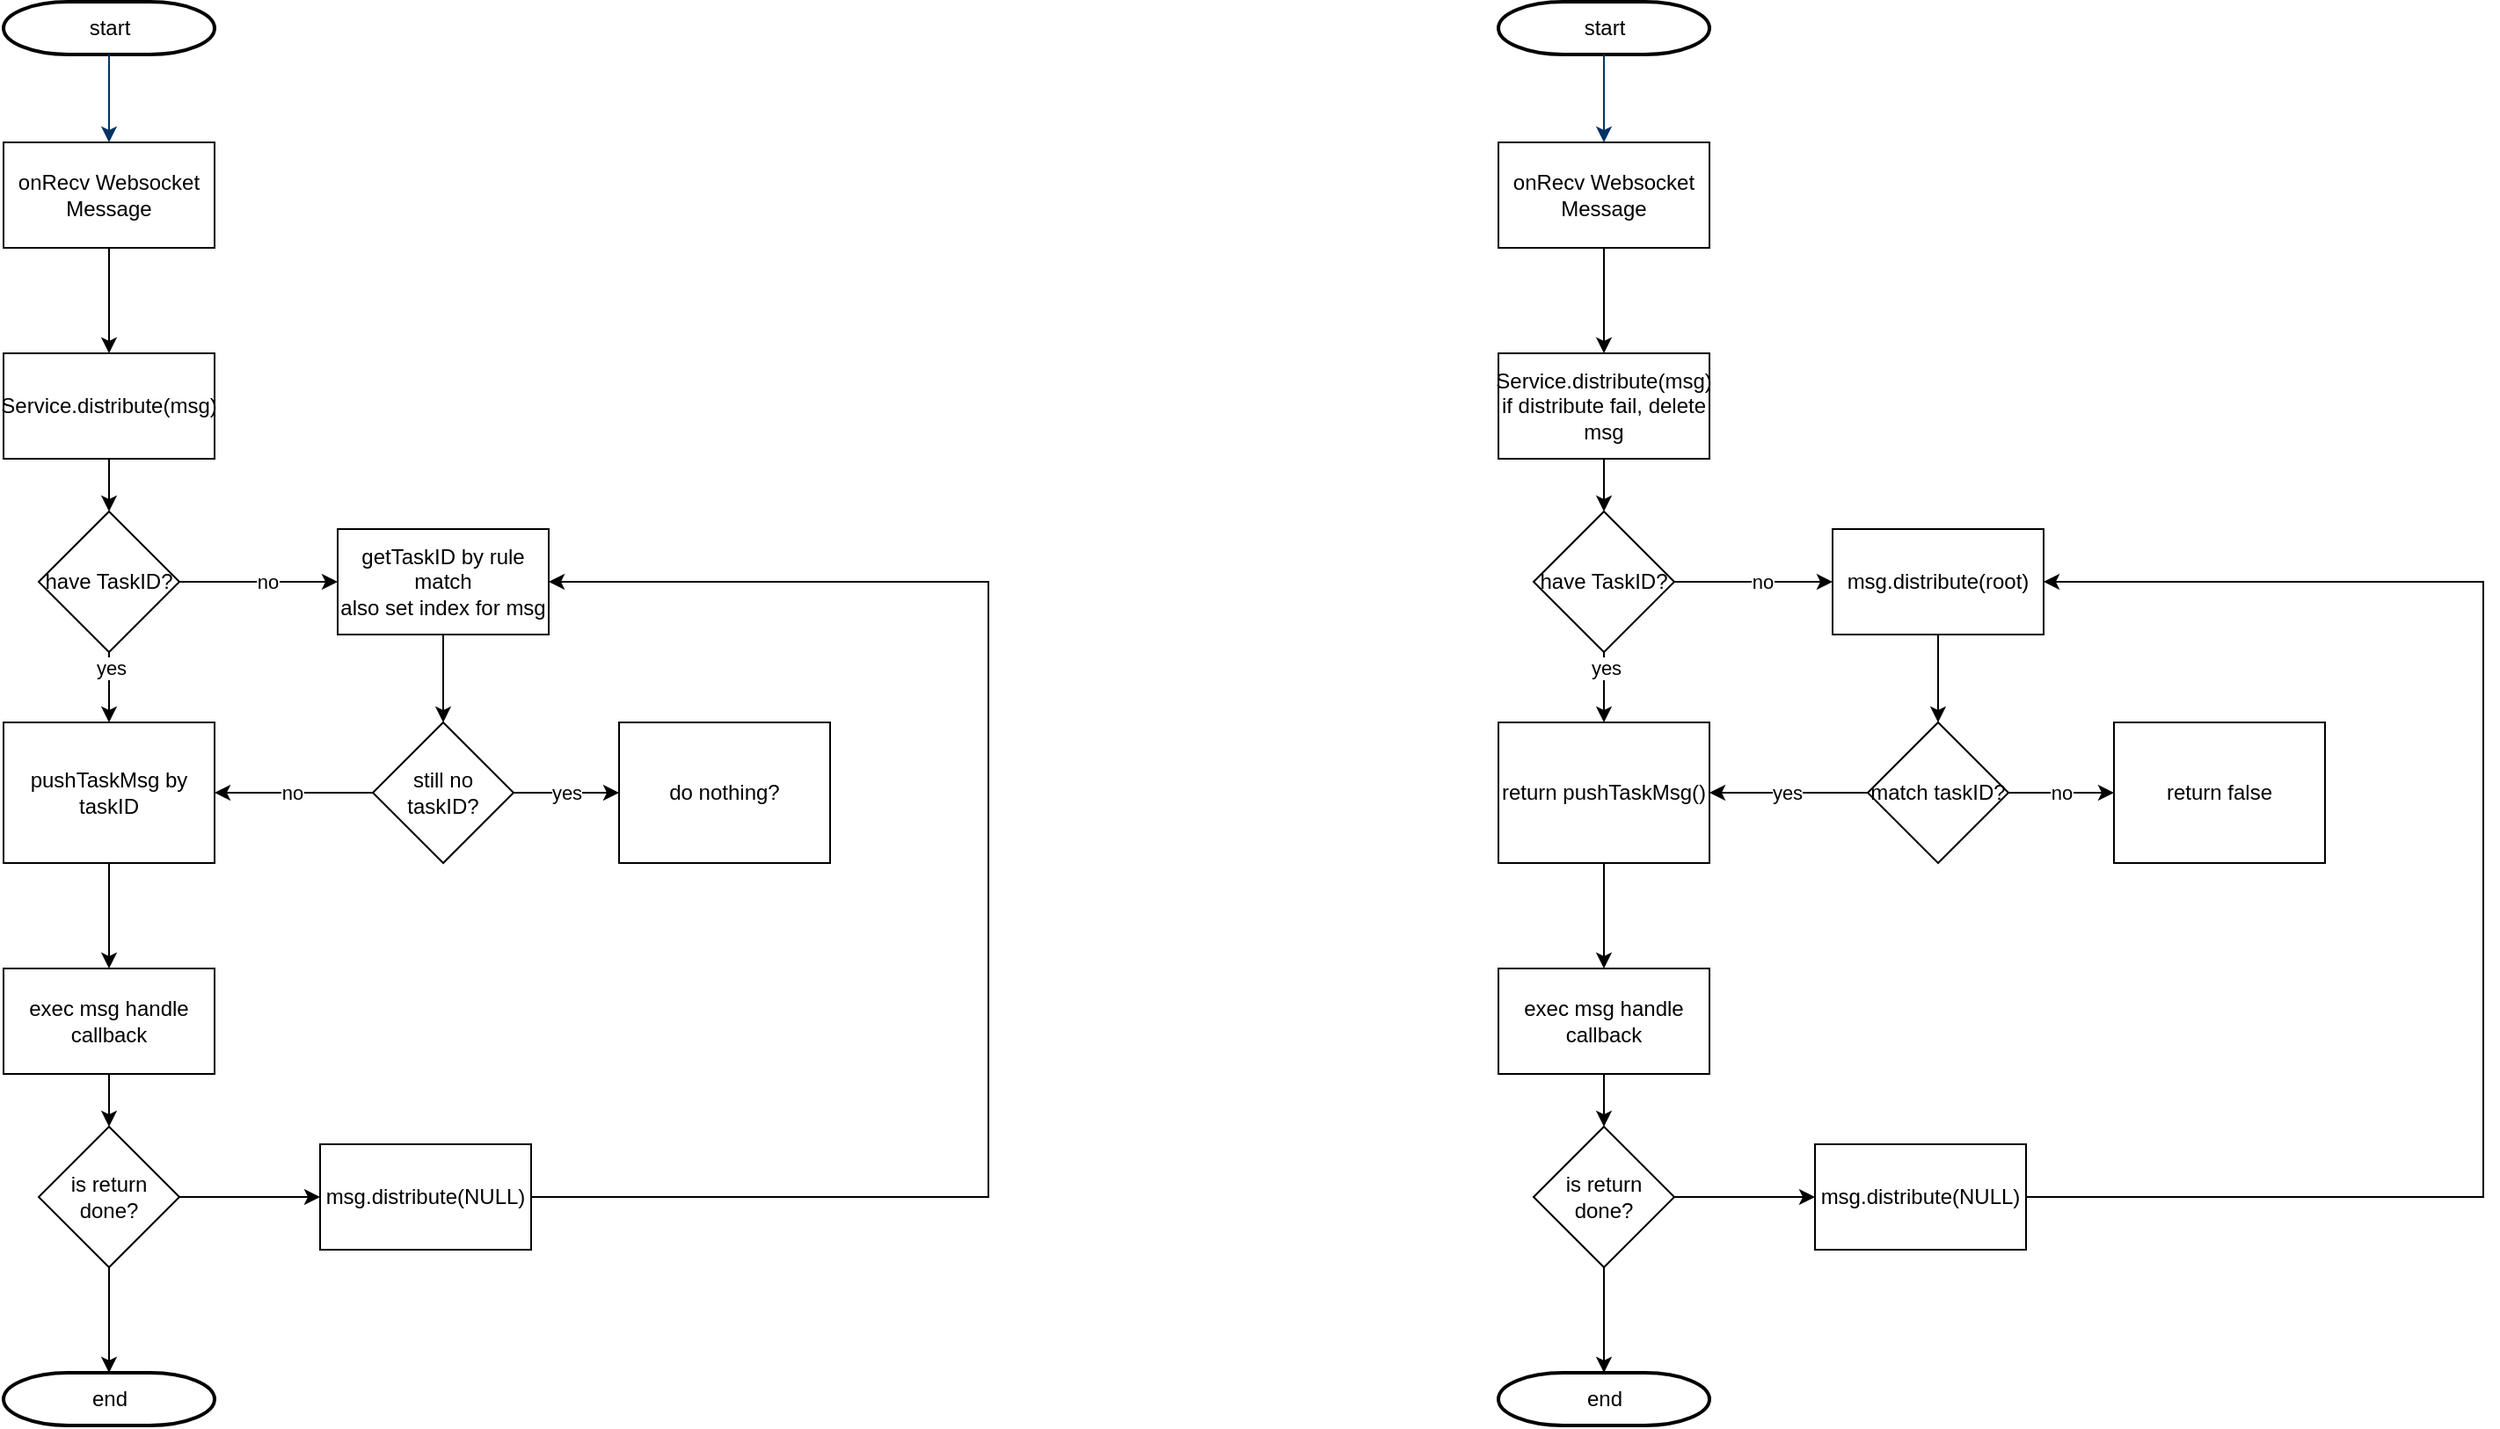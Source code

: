 <mxfile version="24.6.5" type="github">
  <diagram id="6a731a19-8d31-9384-78a2-239565b7b9f0" name="Page-1">
    <mxGraphModel dx="1434" dy="738" grid="1" gridSize="10" guides="1" tooltips="1" connect="1" arrows="1" fold="1" page="1" pageScale="1" pageWidth="2336" pageHeight="1654" background="none" math="0" shadow="0">
      <root>
        <mxCell id="0" />
        <mxCell id="1" parent="0" />
        <mxCell id="2" value="start" style="shape=mxgraph.flowchart.terminator;strokeWidth=2;gradientColor=none;gradientDirection=north;fontStyle=0;html=1;" parent="1" vertex="1">
          <mxGeometry x="260" y="60" width="120" height="30" as="geometry" />
        </mxCell>
        <mxCell id="7" style="fontStyle=1;strokeColor=#003366;strokeWidth=1;html=1;entryX=0.5;entryY=0;entryDx=0;entryDy=0;" parent="1" source="2" target="nVV3wn96EIWODX-KKn9h-55" edge="1">
          <mxGeometry relative="1" as="geometry">
            <mxPoint x="320" y="130" as="targetPoint" />
          </mxGeometry>
        </mxCell>
        <mxCell id="40" value="end" style="shape=mxgraph.flowchart.terminator;strokeWidth=2;gradientColor=none;gradientDirection=north;fontStyle=0;html=1;" parent="1" vertex="1">
          <mxGeometry x="260" y="840" width="120" height="30" as="geometry" />
        </mxCell>
        <mxCell id="4HKsZSxaPu6WtMEKS9RP-40" value="" style="edgeStyle=orthogonalEdgeStyle;rounded=0;orthogonalLoop=1;jettySize=auto;html=1;" edge="1" parent="1" source="nVV3wn96EIWODX-KKn9h-55" target="nVV3wn96EIWODX-KKn9h-56">
          <mxGeometry relative="1" as="geometry" />
        </mxCell>
        <mxCell id="nVV3wn96EIWODX-KKn9h-55" value="onRecv Websocket Message" style="rounded=0;whiteSpace=wrap;html=1;" parent="1" vertex="1">
          <mxGeometry x="260" y="140" width="120" height="60" as="geometry" />
        </mxCell>
        <mxCell id="nVV3wn96EIWODX-KKn9h-73" value="" style="edgeStyle=orthogonalEdgeStyle;rounded=0;orthogonalLoop=1;jettySize=auto;html=1;" parent="1" source="nVV3wn96EIWODX-KKn9h-56" target="nVV3wn96EIWODX-KKn9h-58" edge="1">
          <mxGeometry relative="1" as="geometry" />
        </mxCell>
        <mxCell id="nVV3wn96EIWODX-KKn9h-56" value="Service.distribute(msg)" style="rounded=0;whiteSpace=wrap;html=1;" parent="1" vertex="1">
          <mxGeometry x="260" y="260" width="120" height="60" as="geometry" />
        </mxCell>
        <mxCell id="nVV3wn96EIWODX-KKn9h-69" value="" style="edgeStyle=orthogonalEdgeStyle;rounded=0;orthogonalLoop=1;jettySize=auto;html=1;" parent="1" source="nVV3wn96EIWODX-KKn9h-58" target="nVV3wn96EIWODX-KKn9h-59" edge="1">
          <mxGeometry relative="1" as="geometry" />
        </mxCell>
        <mxCell id="nVV3wn96EIWODX-KKn9h-70" value="no" style="edgeLabel;html=1;align=center;verticalAlign=middle;resizable=0;points=[];" parent="nVV3wn96EIWODX-KKn9h-69" vertex="1" connectable="0">
          <mxGeometry x="0.111" relative="1" as="geometry">
            <mxPoint as="offset" />
          </mxGeometry>
        </mxCell>
        <mxCell id="nVV3wn96EIWODX-KKn9h-71" value="" style="edgeStyle=orthogonalEdgeStyle;rounded=0;orthogonalLoop=1;jettySize=auto;html=1;" parent="1" source="nVV3wn96EIWODX-KKn9h-58" target="nVV3wn96EIWODX-KKn9h-60" edge="1">
          <mxGeometry relative="1" as="geometry" />
        </mxCell>
        <mxCell id="nVV3wn96EIWODX-KKn9h-72" value="yes" style="edgeLabel;html=1;align=center;verticalAlign=middle;resizable=0;points=[];" parent="nVV3wn96EIWODX-KKn9h-71" vertex="1" connectable="0">
          <mxGeometry x="-0.58" y="1" relative="1" as="geometry">
            <mxPoint as="offset" />
          </mxGeometry>
        </mxCell>
        <mxCell id="nVV3wn96EIWODX-KKn9h-58" value="have TaskID?" style="rhombus;whiteSpace=wrap;html=1;" parent="1" vertex="1">
          <mxGeometry x="280" y="350" width="80" height="80" as="geometry" />
        </mxCell>
        <mxCell id="nVV3wn96EIWODX-KKn9h-63" style="edgeStyle=orthogonalEdgeStyle;rounded=0;orthogonalLoop=1;jettySize=auto;html=1;exitX=0.5;exitY=1;exitDx=0;exitDy=0;" parent="1" source="nVV3wn96EIWODX-KKn9h-59" target="nVV3wn96EIWODX-KKn9h-62" edge="1">
          <mxGeometry relative="1" as="geometry" />
        </mxCell>
        <mxCell id="nVV3wn96EIWODX-KKn9h-59" value="getTaskID by rule match&lt;div&gt;also set index for msg&lt;/div&gt;" style="rounded=0;whiteSpace=wrap;html=1;" parent="1" vertex="1">
          <mxGeometry x="450" y="360" width="120" height="60" as="geometry" />
        </mxCell>
        <mxCell id="nVV3wn96EIWODX-KKn9h-82" value="" style="edgeStyle=orthogonalEdgeStyle;rounded=0;orthogonalLoop=1;jettySize=auto;html=1;" parent="1" source="nVV3wn96EIWODX-KKn9h-60" target="nVV3wn96EIWODX-KKn9h-74" edge="1">
          <mxGeometry relative="1" as="geometry" />
        </mxCell>
        <mxCell id="nVV3wn96EIWODX-KKn9h-60" value="pushTaskMsg by taskID" style="rounded=0;whiteSpace=wrap;html=1;" parent="1" vertex="1">
          <mxGeometry x="260" y="470" width="120" height="80" as="geometry" />
        </mxCell>
        <mxCell id="nVV3wn96EIWODX-KKn9h-64" style="edgeStyle=orthogonalEdgeStyle;rounded=0;orthogonalLoop=1;jettySize=auto;html=1;exitX=0;exitY=0.5;exitDx=0;exitDy=0;entryX=1;entryY=0.5;entryDx=0;entryDy=0;" parent="1" source="nVV3wn96EIWODX-KKn9h-62" target="nVV3wn96EIWODX-KKn9h-60" edge="1">
          <mxGeometry relative="1" as="geometry" />
        </mxCell>
        <mxCell id="nVV3wn96EIWODX-KKn9h-65" value="no" style="edgeLabel;html=1;align=center;verticalAlign=middle;resizable=0;points=[];" parent="nVV3wn96EIWODX-KKn9h-64" vertex="1" connectable="0">
          <mxGeometry x="0.022" relative="1" as="geometry">
            <mxPoint as="offset" />
          </mxGeometry>
        </mxCell>
        <mxCell id="nVV3wn96EIWODX-KKn9h-67" style="edgeStyle=orthogonalEdgeStyle;rounded=0;orthogonalLoop=1;jettySize=auto;html=1;entryX=0;entryY=0.5;entryDx=0;entryDy=0;" parent="1" source="nVV3wn96EIWODX-KKn9h-62" target="nVV3wn96EIWODX-KKn9h-66" edge="1">
          <mxGeometry relative="1" as="geometry" />
        </mxCell>
        <mxCell id="nVV3wn96EIWODX-KKn9h-68" value="yes" style="edgeLabel;html=1;align=center;verticalAlign=middle;resizable=0;points=[];" parent="nVV3wn96EIWODX-KKn9h-67" vertex="1" connectable="0">
          <mxGeometry relative="1" as="geometry">
            <mxPoint as="offset" />
          </mxGeometry>
        </mxCell>
        <mxCell id="nVV3wn96EIWODX-KKn9h-62" value="still no taskID?" style="rhombus;whiteSpace=wrap;html=1;" parent="1" vertex="1">
          <mxGeometry x="470" y="470" width="80" height="80" as="geometry" />
        </mxCell>
        <mxCell id="nVV3wn96EIWODX-KKn9h-66" value="do nothing?" style="rounded=0;whiteSpace=wrap;html=1;" parent="1" vertex="1">
          <mxGeometry x="610" y="470" width="120" height="80" as="geometry" />
        </mxCell>
        <mxCell id="nVV3wn96EIWODX-KKn9h-81" value="" style="edgeStyle=orthogonalEdgeStyle;rounded=0;orthogonalLoop=1;jettySize=auto;html=1;" parent="1" source="nVV3wn96EIWODX-KKn9h-74" target="nVV3wn96EIWODX-KKn9h-76" edge="1">
          <mxGeometry relative="1" as="geometry" />
        </mxCell>
        <mxCell id="nVV3wn96EIWODX-KKn9h-74" value="exec msg handle callback" style="rounded=0;whiteSpace=wrap;html=1;" parent="1" vertex="1">
          <mxGeometry x="260" y="610" width="120" height="60" as="geometry" />
        </mxCell>
        <mxCell id="nVV3wn96EIWODX-KKn9h-80" value="" style="edgeStyle=orthogonalEdgeStyle;rounded=0;orthogonalLoop=1;jettySize=auto;html=1;" parent="1" source="nVV3wn96EIWODX-KKn9h-76" target="nVV3wn96EIWODX-KKn9h-78" edge="1">
          <mxGeometry relative="1" as="geometry" />
        </mxCell>
        <mxCell id="s6nTeT1l2O33-AzZqrfx-43" value="" style="edgeStyle=orthogonalEdgeStyle;rounded=0;orthogonalLoop=1;jettySize=auto;html=1;" parent="1" source="nVV3wn96EIWODX-KKn9h-76" target="40" edge="1">
          <mxGeometry relative="1" as="geometry" />
        </mxCell>
        <mxCell id="nVV3wn96EIWODX-KKn9h-76" value="is return done?" style="rhombus;whiteSpace=wrap;html=1;" parent="1" vertex="1">
          <mxGeometry x="280" y="700" width="80" height="80" as="geometry" />
        </mxCell>
        <mxCell id="nVV3wn96EIWODX-KKn9h-84" style="edgeStyle=orthogonalEdgeStyle;rounded=0;orthogonalLoop=1;jettySize=auto;html=1;entryX=1;entryY=0.5;entryDx=0;entryDy=0;exitX=1;exitY=0.5;exitDx=0;exitDy=0;" parent="1" source="nVV3wn96EIWODX-KKn9h-78" target="nVV3wn96EIWODX-KKn9h-59" edge="1">
          <mxGeometry relative="1" as="geometry">
            <Array as="points">
              <mxPoint x="820" y="740" />
              <mxPoint x="820" y="390" />
            </Array>
          </mxGeometry>
        </mxCell>
        <mxCell id="nVV3wn96EIWODX-KKn9h-78" value="msg.distribute(NULL)" style="rounded=0;whiteSpace=wrap;html=1;" parent="1" vertex="1">
          <mxGeometry x="440" y="710" width="120" height="60" as="geometry" />
        </mxCell>
        <mxCell id="4HKsZSxaPu6WtMEKS9RP-41" value="start" style="shape=mxgraph.flowchart.terminator;strokeWidth=2;gradientColor=none;gradientDirection=north;fontStyle=0;html=1;" vertex="1" parent="1">
          <mxGeometry x="1110" y="60" width="120" height="30" as="geometry" />
        </mxCell>
        <mxCell id="4HKsZSxaPu6WtMEKS9RP-42" style="fontStyle=1;strokeColor=#003366;strokeWidth=1;html=1;entryX=0.5;entryY=0;entryDx=0;entryDy=0;" edge="1" parent="1" source="4HKsZSxaPu6WtMEKS9RP-41" target="4HKsZSxaPu6WtMEKS9RP-45">
          <mxGeometry relative="1" as="geometry">
            <mxPoint x="1170" y="130" as="targetPoint" />
          </mxGeometry>
        </mxCell>
        <mxCell id="4HKsZSxaPu6WtMEKS9RP-43" value="end" style="shape=mxgraph.flowchart.terminator;strokeWidth=2;gradientColor=none;gradientDirection=north;fontStyle=0;html=1;" vertex="1" parent="1">
          <mxGeometry x="1110" y="840" width="120" height="30" as="geometry" />
        </mxCell>
        <mxCell id="4HKsZSxaPu6WtMEKS9RP-44" value="" style="edgeStyle=orthogonalEdgeStyle;rounded=0;orthogonalLoop=1;jettySize=auto;html=1;" edge="1" parent="1" source="4HKsZSxaPu6WtMEKS9RP-45" target="4HKsZSxaPu6WtMEKS9RP-47">
          <mxGeometry relative="1" as="geometry" />
        </mxCell>
        <mxCell id="4HKsZSxaPu6WtMEKS9RP-45" value="onRecv Websocket Message" style="rounded=0;whiteSpace=wrap;html=1;" vertex="1" parent="1">
          <mxGeometry x="1110" y="140" width="120" height="60" as="geometry" />
        </mxCell>
        <mxCell id="4HKsZSxaPu6WtMEKS9RP-46" value="" style="edgeStyle=orthogonalEdgeStyle;rounded=0;orthogonalLoop=1;jettySize=auto;html=1;" edge="1" parent="1" source="4HKsZSxaPu6WtMEKS9RP-47" target="4HKsZSxaPu6WtMEKS9RP-52">
          <mxGeometry relative="1" as="geometry" />
        </mxCell>
        <mxCell id="4HKsZSxaPu6WtMEKS9RP-47" value="Service.distribute(msg)&lt;div&gt;if distribute fail, delete msg&lt;/div&gt;" style="rounded=0;whiteSpace=wrap;html=1;" vertex="1" parent="1">
          <mxGeometry x="1110" y="260" width="120" height="60" as="geometry" />
        </mxCell>
        <mxCell id="4HKsZSxaPu6WtMEKS9RP-48" value="" style="edgeStyle=orthogonalEdgeStyle;rounded=0;orthogonalLoop=1;jettySize=auto;html=1;" edge="1" parent="1" source="4HKsZSxaPu6WtMEKS9RP-52" target="4HKsZSxaPu6WtMEKS9RP-54">
          <mxGeometry relative="1" as="geometry" />
        </mxCell>
        <mxCell id="4HKsZSxaPu6WtMEKS9RP-49" value="no" style="edgeLabel;html=1;align=center;verticalAlign=middle;resizable=0;points=[];" vertex="1" connectable="0" parent="4HKsZSxaPu6WtMEKS9RP-48">
          <mxGeometry x="0.111" relative="1" as="geometry">
            <mxPoint as="offset" />
          </mxGeometry>
        </mxCell>
        <mxCell id="4HKsZSxaPu6WtMEKS9RP-50" value="" style="edgeStyle=orthogonalEdgeStyle;rounded=0;orthogonalLoop=1;jettySize=auto;html=1;" edge="1" parent="1" source="4HKsZSxaPu6WtMEKS9RP-52" target="4HKsZSxaPu6WtMEKS9RP-56">
          <mxGeometry relative="1" as="geometry" />
        </mxCell>
        <mxCell id="4HKsZSxaPu6WtMEKS9RP-51" value="yes" style="edgeLabel;html=1;align=center;verticalAlign=middle;resizable=0;points=[];" vertex="1" connectable="0" parent="4HKsZSxaPu6WtMEKS9RP-50">
          <mxGeometry x="-0.58" y="1" relative="1" as="geometry">
            <mxPoint as="offset" />
          </mxGeometry>
        </mxCell>
        <mxCell id="4HKsZSxaPu6WtMEKS9RP-52" value="have TaskID?" style="rhombus;whiteSpace=wrap;html=1;" vertex="1" parent="1">
          <mxGeometry x="1130" y="350" width="80" height="80" as="geometry" />
        </mxCell>
        <mxCell id="4HKsZSxaPu6WtMEKS9RP-53" style="edgeStyle=orthogonalEdgeStyle;rounded=0;orthogonalLoop=1;jettySize=auto;html=1;exitX=0.5;exitY=1;exitDx=0;exitDy=0;" edge="1" parent="1" source="4HKsZSxaPu6WtMEKS9RP-54" target="4HKsZSxaPu6WtMEKS9RP-61">
          <mxGeometry relative="1" as="geometry" />
        </mxCell>
        <mxCell id="4HKsZSxaPu6WtMEKS9RP-54" value="msg.distribute(root)" style="rounded=0;whiteSpace=wrap;html=1;" vertex="1" parent="1">
          <mxGeometry x="1300" y="360" width="120" height="60" as="geometry" />
        </mxCell>
        <mxCell id="4HKsZSxaPu6WtMEKS9RP-55" value="" style="edgeStyle=orthogonalEdgeStyle;rounded=0;orthogonalLoop=1;jettySize=auto;html=1;" edge="1" parent="1" source="4HKsZSxaPu6WtMEKS9RP-56" target="4HKsZSxaPu6WtMEKS9RP-64">
          <mxGeometry relative="1" as="geometry" />
        </mxCell>
        <mxCell id="4HKsZSxaPu6WtMEKS9RP-56" value="&lt;div&gt;return pushTaskMsg()&lt;/div&gt;" style="rounded=0;whiteSpace=wrap;html=1;" vertex="1" parent="1">
          <mxGeometry x="1110" y="470" width="120" height="80" as="geometry" />
        </mxCell>
        <mxCell id="4HKsZSxaPu6WtMEKS9RP-57" style="edgeStyle=orthogonalEdgeStyle;rounded=0;orthogonalLoop=1;jettySize=auto;html=1;exitX=0;exitY=0.5;exitDx=0;exitDy=0;entryX=1;entryY=0.5;entryDx=0;entryDy=0;" edge="1" parent="1" source="4HKsZSxaPu6WtMEKS9RP-61" target="4HKsZSxaPu6WtMEKS9RP-56">
          <mxGeometry relative="1" as="geometry" />
        </mxCell>
        <mxCell id="4HKsZSxaPu6WtMEKS9RP-58" value="yes" style="edgeLabel;html=1;align=center;verticalAlign=middle;resizable=0;points=[];" vertex="1" connectable="0" parent="4HKsZSxaPu6WtMEKS9RP-57">
          <mxGeometry x="0.022" relative="1" as="geometry">
            <mxPoint as="offset" />
          </mxGeometry>
        </mxCell>
        <mxCell id="4HKsZSxaPu6WtMEKS9RP-59" style="edgeStyle=orthogonalEdgeStyle;rounded=0;orthogonalLoop=1;jettySize=auto;html=1;entryX=0;entryY=0.5;entryDx=0;entryDy=0;" edge="1" parent="1" source="4HKsZSxaPu6WtMEKS9RP-61" target="4HKsZSxaPu6WtMEKS9RP-62">
          <mxGeometry relative="1" as="geometry" />
        </mxCell>
        <mxCell id="4HKsZSxaPu6WtMEKS9RP-60" value="no" style="edgeLabel;html=1;align=center;verticalAlign=middle;resizable=0;points=[];" vertex="1" connectable="0" parent="4HKsZSxaPu6WtMEKS9RP-59">
          <mxGeometry relative="1" as="geometry">
            <mxPoint as="offset" />
          </mxGeometry>
        </mxCell>
        <mxCell id="4HKsZSxaPu6WtMEKS9RP-61" value="match taskID?" style="rhombus;whiteSpace=wrap;html=1;" vertex="1" parent="1">
          <mxGeometry x="1320" y="470" width="80" height="80" as="geometry" />
        </mxCell>
        <mxCell id="4HKsZSxaPu6WtMEKS9RP-62" value="return false" style="rounded=0;whiteSpace=wrap;html=1;" vertex="1" parent="1">
          <mxGeometry x="1460" y="470" width="120" height="80" as="geometry" />
        </mxCell>
        <mxCell id="4HKsZSxaPu6WtMEKS9RP-63" value="" style="edgeStyle=orthogonalEdgeStyle;rounded=0;orthogonalLoop=1;jettySize=auto;html=1;" edge="1" parent="1" source="4HKsZSxaPu6WtMEKS9RP-64" target="4HKsZSxaPu6WtMEKS9RP-67">
          <mxGeometry relative="1" as="geometry" />
        </mxCell>
        <mxCell id="4HKsZSxaPu6WtMEKS9RP-64" value="exec msg handle callback" style="rounded=0;whiteSpace=wrap;html=1;" vertex="1" parent="1">
          <mxGeometry x="1110" y="610" width="120" height="60" as="geometry" />
        </mxCell>
        <mxCell id="4HKsZSxaPu6WtMEKS9RP-65" value="" style="edgeStyle=orthogonalEdgeStyle;rounded=0;orthogonalLoop=1;jettySize=auto;html=1;" edge="1" parent="1" source="4HKsZSxaPu6WtMEKS9RP-67" target="4HKsZSxaPu6WtMEKS9RP-69">
          <mxGeometry relative="1" as="geometry" />
        </mxCell>
        <mxCell id="4HKsZSxaPu6WtMEKS9RP-66" value="" style="edgeStyle=orthogonalEdgeStyle;rounded=0;orthogonalLoop=1;jettySize=auto;html=1;" edge="1" parent="1" source="4HKsZSxaPu6WtMEKS9RP-67" target="4HKsZSxaPu6WtMEKS9RP-43">
          <mxGeometry relative="1" as="geometry" />
        </mxCell>
        <mxCell id="4HKsZSxaPu6WtMEKS9RP-67" value="is return done?" style="rhombus;whiteSpace=wrap;html=1;" vertex="1" parent="1">
          <mxGeometry x="1130" y="700" width="80" height="80" as="geometry" />
        </mxCell>
        <mxCell id="4HKsZSxaPu6WtMEKS9RP-68" style="edgeStyle=orthogonalEdgeStyle;rounded=0;orthogonalLoop=1;jettySize=auto;html=1;entryX=1;entryY=0.5;entryDx=0;entryDy=0;exitX=1;exitY=0.5;exitDx=0;exitDy=0;" edge="1" parent="1" source="4HKsZSxaPu6WtMEKS9RP-69" target="4HKsZSxaPu6WtMEKS9RP-54">
          <mxGeometry relative="1" as="geometry">
            <Array as="points">
              <mxPoint x="1670" y="740" />
              <mxPoint x="1670" y="390" />
            </Array>
          </mxGeometry>
        </mxCell>
        <mxCell id="4HKsZSxaPu6WtMEKS9RP-69" value="msg.distribute(NULL)" style="rounded=0;whiteSpace=wrap;html=1;" vertex="1" parent="1">
          <mxGeometry x="1290" y="710" width="120" height="60" as="geometry" />
        </mxCell>
      </root>
    </mxGraphModel>
  </diagram>
</mxfile>
